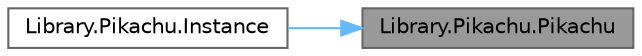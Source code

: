 digraph "Library.Pikachu.Pikachu"
{
 // INTERACTIVE_SVG=YES
 // LATEX_PDF_SIZE
  bgcolor="transparent";
  edge [fontname=Helvetica,fontsize=10,labelfontname=Helvetica,labelfontsize=10];
  node [fontname=Helvetica,fontsize=10,shape=box,height=0.2,width=0.4];
  rankdir="RL";
  Node1 [id="Node000001",label="Library.Pikachu.Pikachu",height=0.2,width=0.4,color="gray40", fillcolor="grey60", style="filled", fontcolor="black",tooltip="Constructor de Pikachu, implementa el patron GRASP creator."];
  Node1 -> Node2 [id="edge1_Node000001_Node000002",dir="back",color="steelblue1",style="solid",tooltip=" "];
  Node2 [id="Node000002",label="Library.Pikachu.Instance",height=0.2,width=0.4,color="grey40", fillcolor="white", style="filled",URL="$classLibrary_1_1Pikachu.html#a5bf9176a732e929f9978a5b662a76b21",tooltip="Este método retorna una copia del pokemon aplicando así, el patrón prototype."];
}

